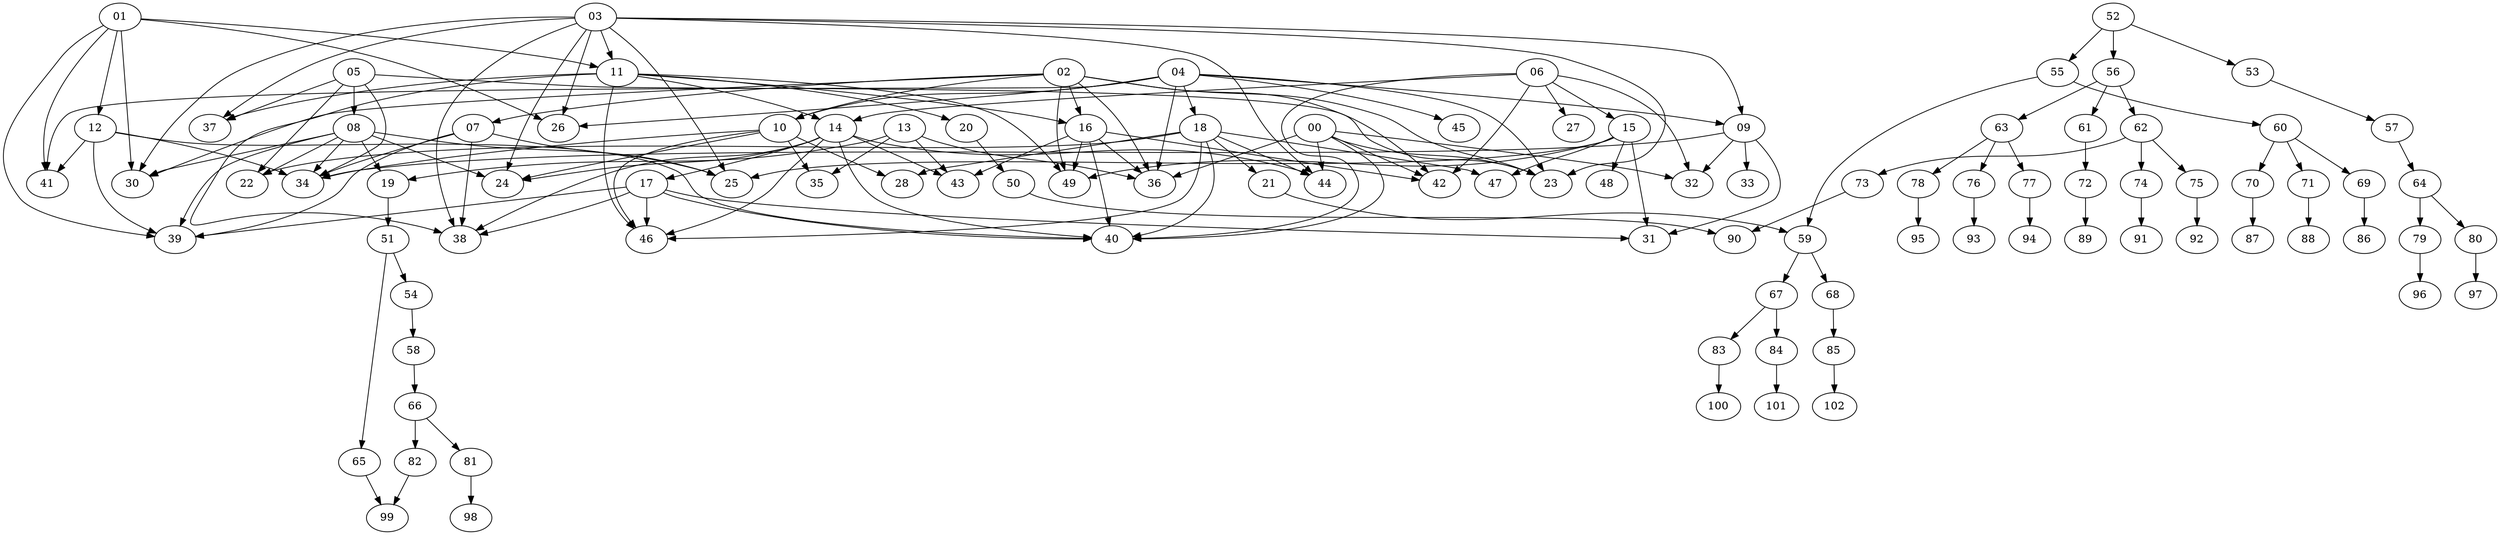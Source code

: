 digraph {
00->23;
00->32;
00->36;
00->40;
00->42;
00->44;
01->11;
01->12;
01->26;
01->30;
01->39;
01->41;
02->07;
02->10;
02->16;
02->23;
02->30;
02->36;
02->42;
02->49;
03->09;
03->11;
03->23;
03->24;
03->25;
03->26;
03->30;
03->37;
03->38;
03->44;
04->09;
04->10;
04->18;
04->23;
04->26;
04->36;
04->41;
04->45;
05->08;
05->22;
05->23;
05->34;
05->37;
06->14;
06->15;
06->27;
06->32;
06->40;
06->42;
07->25;
07->34;
07->38;
07->39;
08->19;
08->22;
08->24;
08->25;
08->30;
08->34;
08->39;
09->31;
09->32;
09->33;
09->34;
10->24;
10->28;
10->34;
10->35;
10->46;
11->14;
11->16;
11->20;
11->37;
11->38;
11->46;
11->49;
12->34;
12->39;
12->40;
12->41;
13->19;
13->35;
13->36;
13->43;
14->17;
14->24;
14->38;
14->40;
14->43;
14->44;
14->46;
15->25;
15->31;
15->47;
15->48;
15->49;
16->36;
16->40;
16->42;
16->43;
16->49;
17->31;
17->38;
17->39;
17->40;
17->46;
18->21;
18->22;
18->28;
18->40;
18->44;
18->46;
18->47;

19->51;
20->50;
21->59;
50->90;
51->65;
52->53;
51->54;
52->55;
52->56;
53->57;
54->58;
55->59;
55->60;
56->61;
56->62;
56->63;
57->64;
58->66;
59->67;
59->68;
60->69;
60->70;
60->71;
61->72;
62->73;
62->74;
62->75;
63->76;
63->77;
63->78;
64->79;
64->80;
65->99;
66->81;
66->82;
67->83;
67->84;
68->85;
69->86;
70->87;
71->88;
72->89;
73->90;
74->91;
75->92;
76->93;
77->94;
78->95;
79->96;
80->97;
81->98;
82->99;
83->100;
84->101;
85->102;


}
